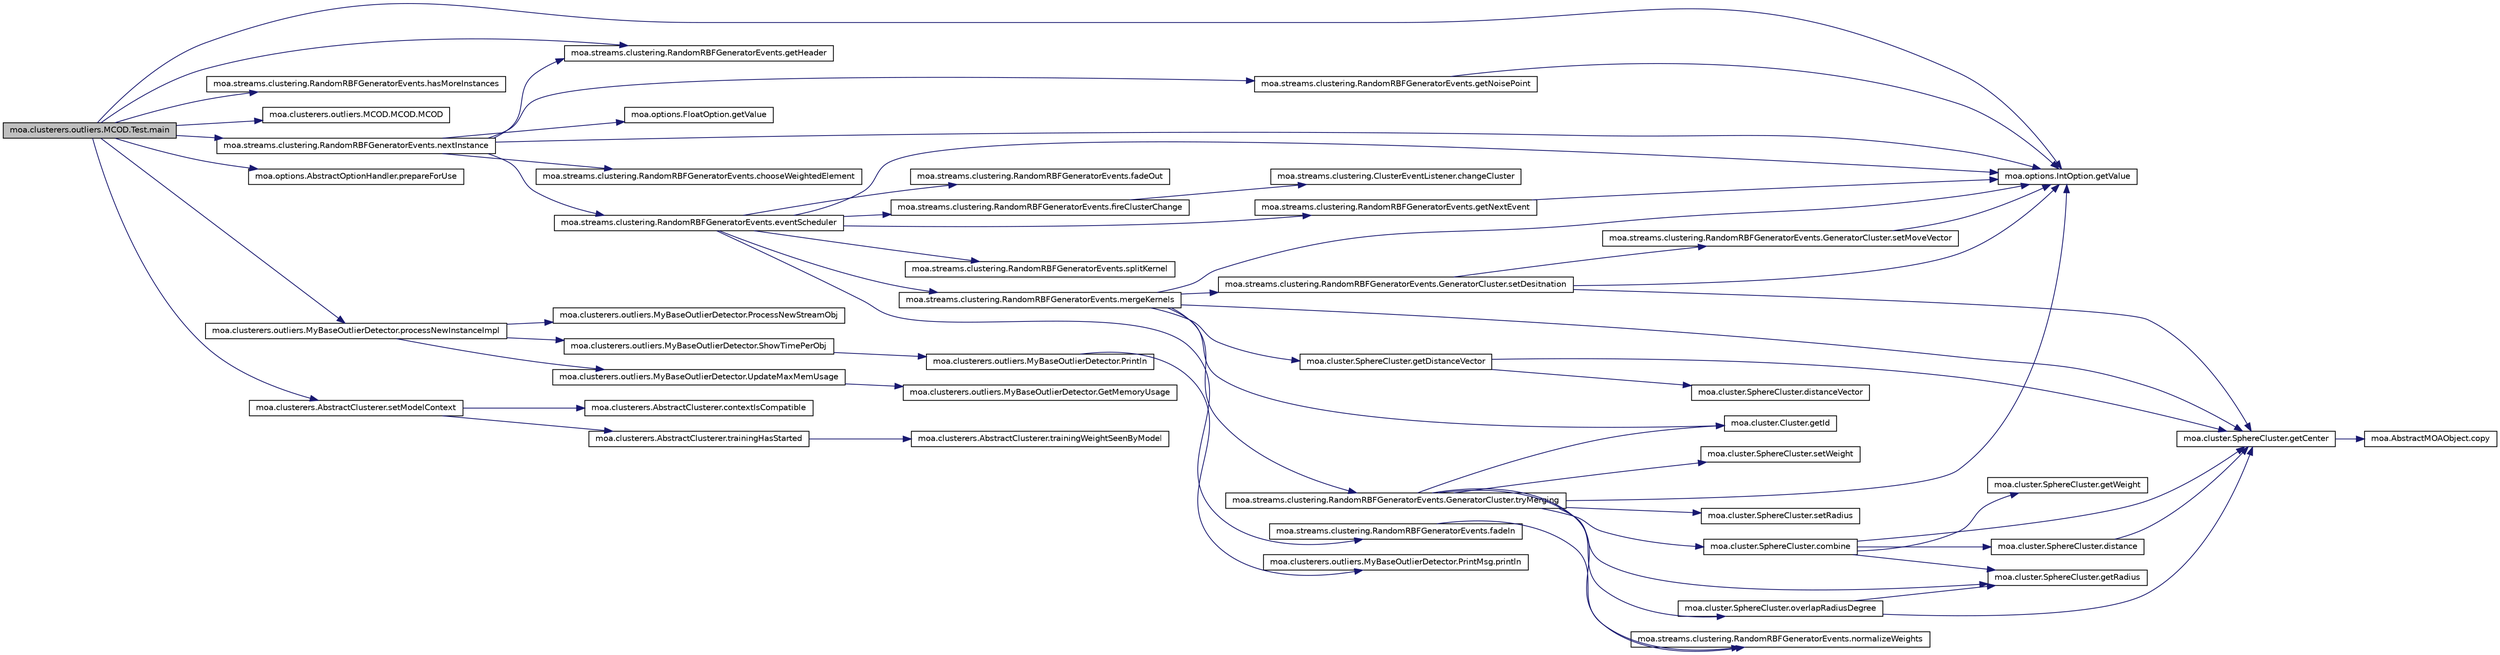 digraph G
{
  edge [fontname="Helvetica",fontsize="10",labelfontname="Helvetica",labelfontsize="10"];
  node [fontname="Helvetica",fontsize="10",shape=record];
  rankdir=LR;
  Node1 [label="moa.clusterers.outliers.MCOD.Test.main",height=0.2,width=0.4,color="black", fillcolor="grey75", style="filled" fontcolor="black"];
  Node1 -> Node2 [color="midnightblue",fontsize="10",style="solid",fontname="Helvetica"];
  Node2 [label="moa.streams.clustering.RandomRBFGeneratorEvents.getHeader",height=0.2,width=0.4,color="black", fillcolor="white", style="filled",URL="$classmoa_1_1streams_1_1clustering_1_1RandomRBFGeneratorEvents.html#a87b9455eb1783588cec6879a8aa54f05",tooltip="Gets the header of this stream."];
  Node1 -> Node3 [color="midnightblue",fontsize="10",style="solid",fontname="Helvetica"];
  Node3 [label="moa.options.IntOption.getValue",height=0.2,width=0.4,color="black", fillcolor="white", style="filled",URL="$classmoa_1_1options_1_1IntOption.html#affae8787274b44ab7616d46b8d6c831a"];
  Node1 -> Node4 [color="midnightblue",fontsize="10",style="solid",fontname="Helvetica"];
  Node4 [label="moa.streams.clustering.RandomRBFGeneratorEvents.hasMoreInstances",height=0.2,width=0.4,color="black", fillcolor="white", style="filled",URL="$classmoa_1_1streams_1_1clustering_1_1RandomRBFGeneratorEvents.html#ad507eaca8153fa9001295f2e620cf602",tooltip="Gets whether this stream has more instances to output."];
  Node1 -> Node5 [color="midnightblue",fontsize="10",style="solid",fontname="Helvetica"];
  Node5 [label="moa.clusterers.outliers.MCOD.MCOD.MCOD",height=0.2,width=0.4,color="black", fillcolor="white", style="filled",URL="$classmoa_1_1clusterers_1_1outliers_1_1MCOD_1_1MCOD.html#acc08c03dfbc1f444c60d482fe7bc289e"];
  Node1 -> Node6 [color="midnightblue",fontsize="10",style="solid",fontname="Helvetica"];
  Node6 [label="moa.streams.clustering.RandomRBFGeneratorEvents.nextInstance",height=0.2,width=0.4,color="black", fillcolor="white", style="filled",URL="$classmoa_1_1streams_1_1clustering_1_1RandomRBFGeneratorEvents.html#a1a923c68c7cce9ec5cf03676b4354e36",tooltip="Gets the next instance from this stream."];
  Node6 -> Node7 [color="midnightblue",fontsize="10",style="solid",fontname="Helvetica"];
  Node7 [label="moa.streams.clustering.RandomRBFGeneratorEvents.chooseWeightedElement",height=0.2,width=0.4,color="black", fillcolor="white", style="filled",URL="$classmoa_1_1streams_1_1clustering_1_1RandomRBFGeneratorEvents.html#ab7a5708d326ffb6bb132ddad952060ab"];
  Node6 -> Node8 [color="midnightblue",fontsize="10",style="solid",fontname="Helvetica"];
  Node8 [label="moa.streams.clustering.RandomRBFGeneratorEvents.eventScheduler",height=0.2,width=0.4,color="black", fillcolor="white", style="filled",URL="$classmoa_1_1streams_1_1clustering_1_1RandomRBFGeneratorEvents.html#a42cb7d06400b71575d82b10ebbbc84fd"];
  Node8 -> Node9 [color="midnightblue",fontsize="10",style="solid",fontname="Helvetica"];
  Node9 [label="moa.streams.clustering.RandomRBFGeneratorEvents.fadeIn",height=0.2,width=0.4,color="black", fillcolor="white", style="filled",URL="$classmoa_1_1streams_1_1clustering_1_1RandomRBFGeneratorEvents.html#a2c3fcf7791f3386135214536850081c2"];
  Node9 -> Node10 [color="midnightblue",fontsize="10",style="solid",fontname="Helvetica"];
  Node10 [label="moa.streams.clustering.RandomRBFGeneratorEvents.normalizeWeights",height=0.2,width=0.4,color="black", fillcolor="white", style="filled",URL="$classmoa_1_1streams_1_1clustering_1_1RandomRBFGeneratorEvents.html#ad109e0499b7f03a6db383dd7433d8514"];
  Node8 -> Node11 [color="midnightblue",fontsize="10",style="solid",fontname="Helvetica"];
  Node11 [label="moa.streams.clustering.RandomRBFGeneratorEvents.fadeOut",height=0.2,width=0.4,color="black", fillcolor="white", style="filled",URL="$classmoa_1_1streams_1_1clustering_1_1RandomRBFGeneratorEvents.html#ae0fedd0d1cb9222ee24bd383bfb1fc61"];
  Node8 -> Node12 [color="midnightblue",fontsize="10",style="solid",fontname="Helvetica"];
  Node12 [label="moa.streams.clustering.RandomRBFGeneratorEvents.fireClusterChange",height=0.2,width=0.4,color="black", fillcolor="white", style="filled",URL="$classmoa_1_1streams_1_1clustering_1_1RandomRBFGeneratorEvents.html#ae777af3b0d3018314199f12e8410acbe",tooltip="Fire a ClusterChangeEvent to all registered listeners."];
  Node12 -> Node13 [color="midnightblue",fontsize="10",style="solid",fontname="Helvetica"];
  Node13 [label="moa.streams.clustering.ClusterEventListener.changeCluster",height=0.2,width=0.4,color="black", fillcolor="white", style="filled",URL="$interfacemoa_1_1streams_1_1clustering_1_1ClusterEventListener.html#a05ec84cf382ec68c0144ed2bcbbef7be"];
  Node8 -> Node14 [color="midnightblue",fontsize="10",style="solid",fontname="Helvetica"];
  Node14 [label="moa.streams.clustering.RandomRBFGeneratorEvents.getNextEvent",height=0.2,width=0.4,color="black", fillcolor="white", style="filled",URL="$classmoa_1_1streams_1_1clustering_1_1RandomRBFGeneratorEvents.html#ae9b6d148afc4523f069b8de0fb838818"];
  Node14 -> Node3 [color="midnightblue",fontsize="10",style="solid",fontname="Helvetica"];
  Node8 -> Node3 [color="midnightblue",fontsize="10",style="solid",fontname="Helvetica"];
  Node8 -> Node15 [color="midnightblue",fontsize="10",style="solid",fontname="Helvetica"];
  Node15 [label="moa.streams.clustering.RandomRBFGeneratorEvents.mergeKernels",height=0.2,width=0.4,color="black", fillcolor="white", style="filled",URL="$classmoa_1_1streams_1_1clustering_1_1RandomRBFGeneratorEvents.html#a43d4a83ac9736735a8404c1e9c86efe6"];
  Node15 -> Node16 [color="midnightblue",fontsize="10",style="solid",fontname="Helvetica"];
  Node16 [label="moa.cluster.SphereCluster.getCenter",height=0.2,width=0.4,color="black", fillcolor="white", style="filled",URL="$classmoa_1_1cluster_1_1SphereCluster.html#aefb8b36adf18a65827154d4b617e867d"];
  Node16 -> Node17 [color="midnightblue",fontsize="10",style="solid",fontname="Helvetica"];
  Node17 [label="moa.AbstractMOAObject.copy",height=0.2,width=0.4,color="black", fillcolor="white", style="filled",URL="$classmoa_1_1AbstractMOAObject.html#a3a6260bd8548c1aff6ea46e49c5c52a5",tooltip="This method produces a copy of this object."];
  Node15 -> Node18 [color="midnightblue",fontsize="10",style="solid",fontname="Helvetica"];
  Node18 [label="moa.cluster.SphereCluster.getDistanceVector",height=0.2,width=0.4,color="black", fillcolor="white", style="filled",URL="$classmoa_1_1cluster_1_1SphereCluster.html#a15a795abc625d2160c0803512594969d"];
  Node18 -> Node19 [color="midnightblue",fontsize="10",style="solid",fontname="Helvetica"];
  Node19 [label="moa.cluster.SphereCluster.distanceVector",height=0.2,width=0.4,color="black", fillcolor="white", style="filled",URL="$classmoa_1_1cluster_1_1SphereCluster.html#ab80741722673600b3b7c7a6358a770cd"];
  Node18 -> Node16 [color="midnightblue",fontsize="10",style="solid",fontname="Helvetica"];
  Node15 -> Node20 [color="midnightblue",fontsize="10",style="solid",fontname="Helvetica"];
  Node20 [label="moa.cluster.Cluster.getId",height=0.2,width=0.4,color="black", fillcolor="white", style="filled",URL="$classmoa_1_1cluster_1_1Cluster.html#aec009f106ed5a6940f956a07af28ffd2"];
  Node15 -> Node3 [color="midnightblue",fontsize="10",style="solid",fontname="Helvetica"];
  Node15 -> Node21 [color="midnightblue",fontsize="10",style="solid",fontname="Helvetica"];
  Node21 [label="moa.streams.clustering.RandomRBFGeneratorEvents.GeneratorCluster.setDesitnation",height=0.2,width=0.4,color="black", fillcolor="white", style="filled",URL="$classmoa_1_1streams_1_1clustering_1_1RandomRBFGeneratorEvents_1_1GeneratorCluster.html#a07210af7e2d58616d53d8d84952aa9a3"];
  Node21 -> Node16 [color="midnightblue",fontsize="10",style="solid",fontname="Helvetica"];
  Node21 -> Node3 [color="midnightblue",fontsize="10",style="solid",fontname="Helvetica"];
  Node21 -> Node22 [color="midnightblue",fontsize="10",style="solid",fontname="Helvetica"];
  Node22 [label="moa.streams.clustering.RandomRBFGeneratorEvents.GeneratorCluster.setMoveVector",height=0.2,width=0.4,color="black", fillcolor="white", style="filled",URL="$classmoa_1_1streams_1_1clustering_1_1RandomRBFGeneratorEvents_1_1GeneratorCluster.html#aa08cb223ff38cd1d550e3e7f28c11d98"];
  Node22 -> Node3 [color="midnightblue",fontsize="10",style="solid",fontname="Helvetica"];
  Node15 -> Node23 [color="midnightblue",fontsize="10",style="solid",fontname="Helvetica"];
  Node23 [label="moa.streams.clustering.RandomRBFGeneratorEvents.GeneratorCluster.tryMerging",height=0.2,width=0.4,color="black", fillcolor="white", style="filled",URL="$classmoa_1_1streams_1_1clustering_1_1RandomRBFGeneratorEvents_1_1GeneratorCluster.html#ac1318060ca75dcc3c5d25bc8d931ee42"];
  Node23 -> Node24 [color="midnightblue",fontsize="10",style="solid",fontname="Helvetica"];
  Node24 [label="moa.cluster.SphereCluster.combine",height=0.2,width=0.4,color="black", fillcolor="white", style="filled",URL="$classmoa_1_1cluster_1_1SphereCluster.html#affd101cf094c61a400cbda0b901430aa"];
  Node24 -> Node25 [color="midnightblue",fontsize="10",style="solid",fontname="Helvetica"];
  Node25 [label="moa.cluster.SphereCluster.distance",height=0.2,width=0.4,color="black", fillcolor="white", style="filled",URL="$classmoa_1_1cluster_1_1SphereCluster.html#a9f7c85aa0b6d46c23962b4f2421f169f"];
  Node25 -> Node16 [color="midnightblue",fontsize="10",style="solid",fontname="Helvetica"];
  Node24 -> Node16 [color="midnightblue",fontsize="10",style="solid",fontname="Helvetica"];
  Node24 -> Node26 [color="midnightblue",fontsize="10",style="solid",fontname="Helvetica"];
  Node26 [label="moa.cluster.SphereCluster.getRadius",height=0.2,width=0.4,color="black", fillcolor="white", style="filled",URL="$classmoa_1_1cluster_1_1SphereCluster.html#a1d2dc0db89728370066bf8bd46a06bed"];
  Node24 -> Node27 [color="midnightblue",fontsize="10",style="solid",fontname="Helvetica"];
  Node27 [label="moa.cluster.SphereCluster.getWeight",height=0.2,width=0.4,color="black", fillcolor="white", style="filled",URL="$classmoa_1_1cluster_1_1SphereCluster.html#a94b7844a1aa98cb517d22d037a441628",tooltip="Returns the weight of this cluster, not neccessarily normalized."];
  Node23 -> Node20 [color="midnightblue",fontsize="10",style="solid",fontname="Helvetica"];
  Node23 -> Node26 [color="midnightblue",fontsize="10",style="solid",fontname="Helvetica"];
  Node23 -> Node3 [color="midnightblue",fontsize="10",style="solid",fontname="Helvetica"];
  Node23 -> Node10 [color="midnightblue",fontsize="10",style="solid",fontname="Helvetica"];
  Node23 -> Node28 [color="midnightblue",fontsize="10",style="solid",fontname="Helvetica"];
  Node28 [label="moa.cluster.SphereCluster.overlapRadiusDegree",height=0.2,width=0.4,color="black", fillcolor="white", style="filled",URL="$classmoa_1_1cluster_1_1SphereCluster.html#adeeff60ba7e54d6dcebc9eec14e6d583",tooltip="Checks whether two SphereCluster overlap based on radius NOTE: overlapRadiusDegree..."];
  Node28 -> Node16 [color="midnightblue",fontsize="10",style="solid",fontname="Helvetica"];
  Node28 -> Node26 [color="midnightblue",fontsize="10",style="solid",fontname="Helvetica"];
  Node23 -> Node29 [color="midnightblue",fontsize="10",style="solid",fontname="Helvetica"];
  Node29 [label="moa.cluster.SphereCluster.setRadius",height=0.2,width=0.4,color="black", fillcolor="white", style="filled",URL="$classmoa_1_1cluster_1_1SphereCluster.html#ac02c29ac788d108bb509bc8822b99a70"];
  Node23 -> Node30 [color="midnightblue",fontsize="10",style="solid",fontname="Helvetica"];
  Node30 [label="moa.cluster.SphereCluster.setWeight",height=0.2,width=0.4,color="black", fillcolor="white", style="filled",URL="$classmoa_1_1cluster_1_1SphereCluster.html#a24a9881c0a95e5e83db7a3319032a6b7"];
  Node8 -> Node31 [color="midnightblue",fontsize="10",style="solid",fontname="Helvetica"];
  Node31 [label="moa.streams.clustering.RandomRBFGeneratorEvents.splitKernel",height=0.2,width=0.4,color="black", fillcolor="white", style="filled",URL="$classmoa_1_1streams_1_1clustering_1_1RandomRBFGeneratorEvents.html#a1d74e04fabe1e90aa365d10e6577b4a1"];
  Node6 -> Node2 [color="midnightblue",fontsize="10",style="solid",fontname="Helvetica"];
  Node6 -> Node32 [color="midnightblue",fontsize="10",style="solid",fontname="Helvetica"];
  Node32 [label="moa.streams.clustering.RandomRBFGeneratorEvents.getNoisePoint",height=0.2,width=0.4,color="black", fillcolor="white", style="filled",URL="$classmoa_1_1streams_1_1clustering_1_1RandomRBFGeneratorEvents.html#ae4912b176a37d28c7b9df26a5be93855"];
  Node32 -> Node3 [color="midnightblue",fontsize="10",style="solid",fontname="Helvetica"];
  Node6 -> Node33 [color="midnightblue",fontsize="10",style="solid",fontname="Helvetica"];
  Node33 [label="moa.options.FloatOption.getValue",height=0.2,width=0.4,color="black", fillcolor="white", style="filled",URL="$classmoa_1_1options_1_1FloatOption.html#a0e606a62f4ece232aa8f8cb04bb7f1cf"];
  Node6 -> Node3 [color="midnightblue",fontsize="10",style="solid",fontname="Helvetica"];
  Node1 -> Node34 [color="midnightblue",fontsize="10",style="solid",fontname="Helvetica"];
  Node34 [label="moa.options.AbstractOptionHandler.prepareForUse",height=0.2,width=0.4,color="black", fillcolor="white", style="filled",URL="$classmoa_1_1options_1_1AbstractOptionHandler.html#a556e65120bc5da07b677d92edd7ff450",tooltip="This method prepares this object for use."];
  Node1 -> Node35 [color="midnightblue",fontsize="10",style="solid",fontname="Helvetica"];
  Node35 [label="moa.clusterers.outliers.MyBaseOutlierDetector.processNewInstanceImpl",height=0.2,width=0.4,color="black", fillcolor="white", style="filled",URL="$classmoa_1_1clusterers_1_1outliers_1_1MyBaseOutlierDetector.html#a209e643f02ad7e2d0751d0d8d7cb934c"];
  Node35 -> Node36 [color="midnightblue",fontsize="10",style="solid",fontname="Helvetica"];
  Node36 [label="moa.clusterers.outliers.MyBaseOutlierDetector.ProcessNewStreamObj",height=0.2,width=0.4,color="black", fillcolor="white", style="filled",URL="$classmoa_1_1clusterers_1_1outliers_1_1MyBaseOutlierDetector.html#a121c7f713297473bdc9977ee847dc68d"];
  Node35 -> Node37 [color="midnightblue",fontsize="10",style="solid",fontname="Helvetica"];
  Node37 [label="moa.clusterers.outliers.MyBaseOutlierDetector.ShowTimePerObj",height=0.2,width=0.4,color="black", fillcolor="white", style="filled",URL="$classmoa_1_1clusterers_1_1outliers_1_1MyBaseOutlierDetector.html#a77ea6666759649d7eda9b32475de3a71"];
  Node37 -> Node38 [color="midnightblue",fontsize="10",style="solid",fontname="Helvetica"];
  Node38 [label="moa.clusterers.outliers.MyBaseOutlierDetector.Println",height=0.2,width=0.4,color="black", fillcolor="white", style="filled",URL="$classmoa_1_1clusterers_1_1outliers_1_1MyBaseOutlierDetector.html#af7b301217f7338217830e5ee4850b144"];
  Node38 -> Node39 [color="midnightblue",fontsize="10",style="solid",fontname="Helvetica"];
  Node39 [label="moa.clusterers.outliers.MyBaseOutlierDetector.PrintMsg.println",height=0.2,width=0.4,color="black", fillcolor="white", style="filled",URL="$interfacemoa_1_1clusterers_1_1outliers_1_1MyBaseOutlierDetector_1_1PrintMsg.html#a71e22b3711764e75881a9db4fdb67ab8"];
  Node35 -> Node40 [color="midnightblue",fontsize="10",style="solid",fontname="Helvetica"];
  Node40 [label="moa.clusterers.outliers.MyBaseOutlierDetector.UpdateMaxMemUsage",height=0.2,width=0.4,color="black", fillcolor="white", style="filled",URL="$classmoa_1_1clusterers_1_1outliers_1_1MyBaseOutlierDetector.html#aa16846a8c6f4bd40e1381aa8b3d9b673"];
  Node40 -> Node41 [color="midnightblue",fontsize="10",style="solid",fontname="Helvetica"];
  Node41 [label="moa.clusterers.outliers.MyBaseOutlierDetector.GetMemoryUsage",height=0.2,width=0.4,color="black", fillcolor="white", style="filled",URL="$classmoa_1_1clusterers_1_1outliers_1_1MyBaseOutlierDetector.html#a24c6d1049cf293d11fe1e19ce7e28ced"];
  Node1 -> Node42 [color="midnightblue",fontsize="10",style="solid",fontname="Helvetica"];
  Node42 [label="moa.clusterers.AbstractClusterer.setModelContext",height=0.2,width=0.4,color="black", fillcolor="white", style="filled",URL="$classmoa_1_1clusterers_1_1AbstractClusterer.html#a4d7a69e8bf3dce7d1d9c887609fcbbac"];
  Node42 -> Node43 [color="midnightblue",fontsize="10",style="solid",fontname="Helvetica"];
  Node43 [label="moa.clusterers.AbstractClusterer.contextIsCompatible",height=0.2,width=0.4,color="black", fillcolor="white", style="filled",URL="$classmoa_1_1clusterers_1_1AbstractClusterer.html#aa4c3dac49d6b9710dcc400b4b1cc9cf0"];
  Node42 -> Node44 [color="midnightblue",fontsize="10",style="solid",fontname="Helvetica"];
  Node44 [label="moa.clusterers.AbstractClusterer.trainingHasStarted",height=0.2,width=0.4,color="black", fillcolor="white", style="filled",URL="$classmoa_1_1clusterers_1_1AbstractClusterer.html#ab97e58ac9d9e8a11db1aa923b116a185"];
  Node44 -> Node45 [color="midnightblue",fontsize="10",style="solid",fontname="Helvetica"];
  Node45 [label="moa.clusterers.AbstractClusterer.trainingWeightSeenByModel",height=0.2,width=0.4,color="black", fillcolor="white", style="filled",URL="$classmoa_1_1clusterers_1_1AbstractClusterer.html#aa00a89e5c7f7c9a8821a5c0bc16b3b5f"];
}
